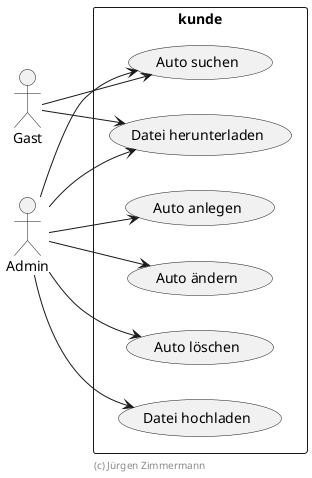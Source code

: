 @startuml Use Cases

left to right direction
skinparam packageStyle rect
skinparam componentStyle uml2

actor Gast
actor Admin

rectangle kunde {
    Gast --> (Auto suchen)
    Gast --> (Datei herunterladen)
    Admin --> (Auto suchen)
    Admin --> (Auto anlegen)
    Admin --> (Auto ändern)
    Admin --> (Auto löschen)
    Admin --> (Datei hochladen)
    Admin --> (Datei herunterladen)
}

footer (c) Jürgen Zimmermann

@enduml
